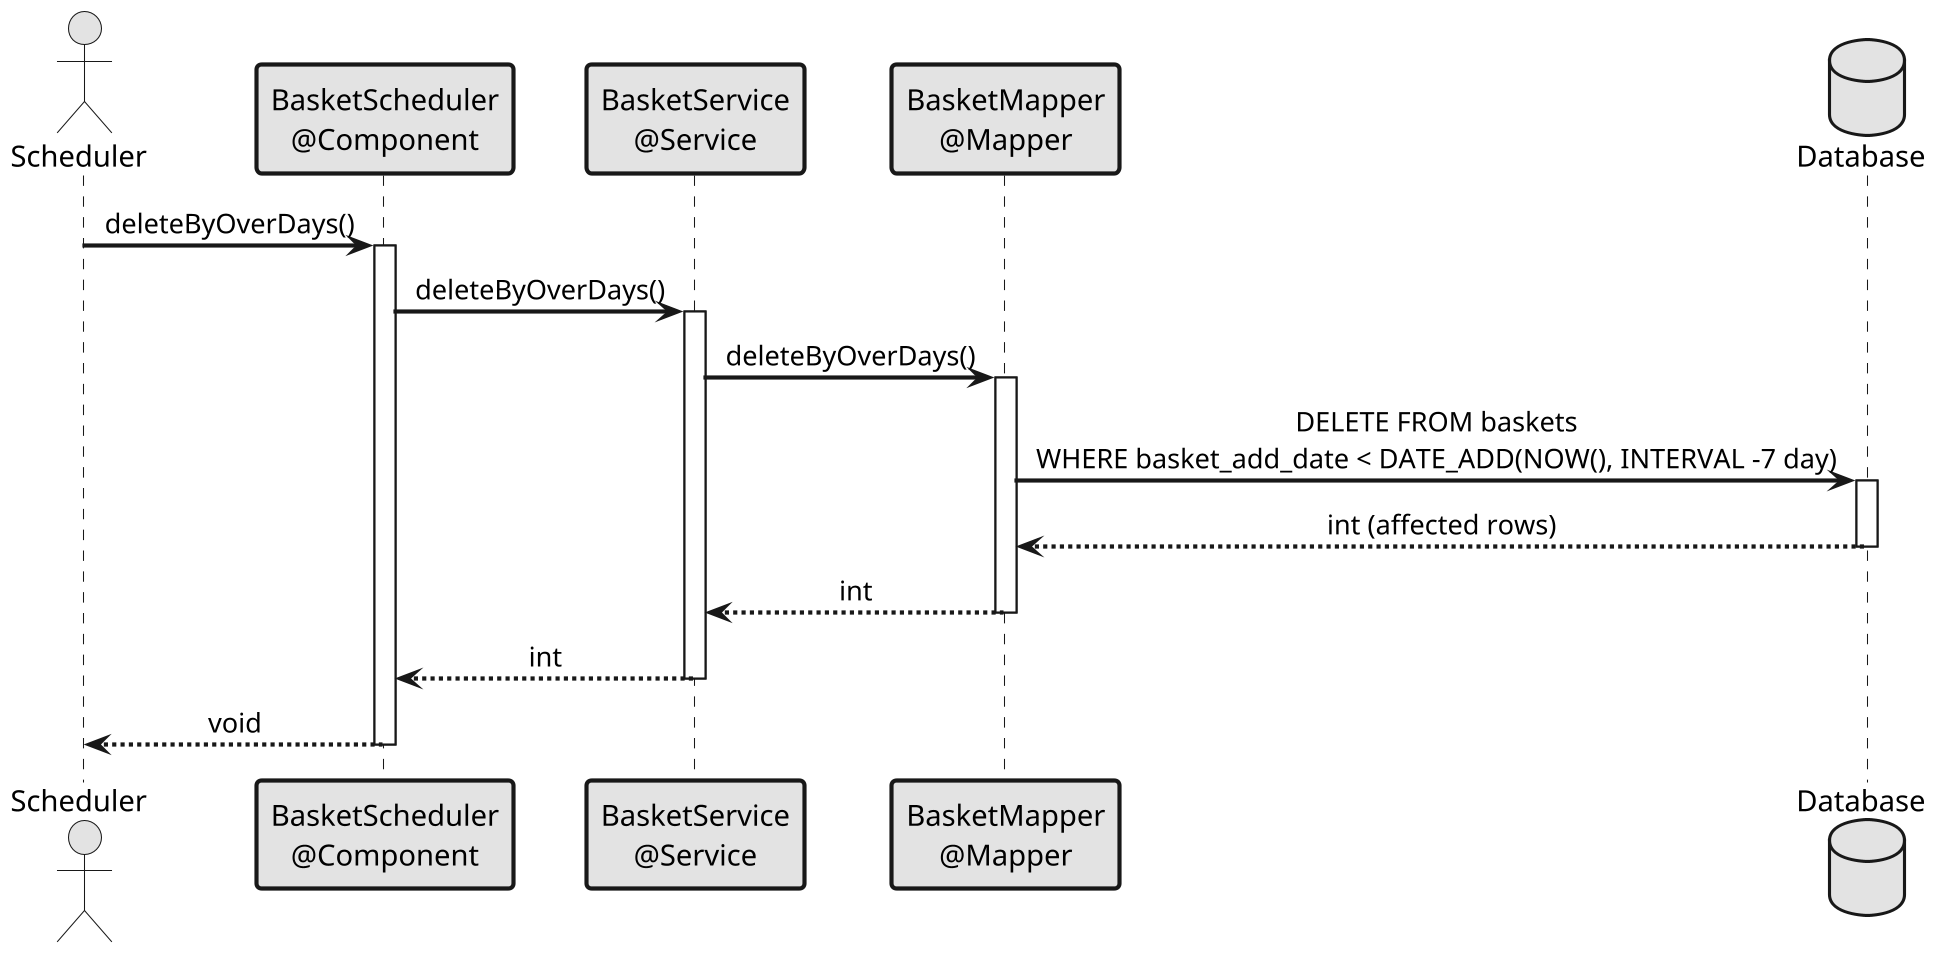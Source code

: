 @startuml
skinparam dpi 200
skinparam sequenceMessageAlign center
skinparam monochrome true
skinparam sequenceParticipantBorderThickness 2
skinparam sequenceArrowThickness 2

actor "Scheduler" as scheduler
participant "BasketScheduler\n@Component" as controller
participant "BasketService\n@Service" as service
participant "BasketMapper\n@Mapper" as mapper
database "Database" as db

scheduler -> controller : deleteByOverDays()
activate controller

controller -> service : deleteByOverDays()
activate service

service -> mapper : deleteByOverDays()
activate mapper

mapper -> db : DELETE FROM baskets\nWHERE basket_add_date < DATE_ADD(NOW(), INTERVAL -7 day)
activate db
db --> mapper : int (affected rows)
deactivate db

mapper --> service : int
deactivate mapper

service --> controller : int
deactivate service

controller --> scheduler : void
deactivate controller

@enduml